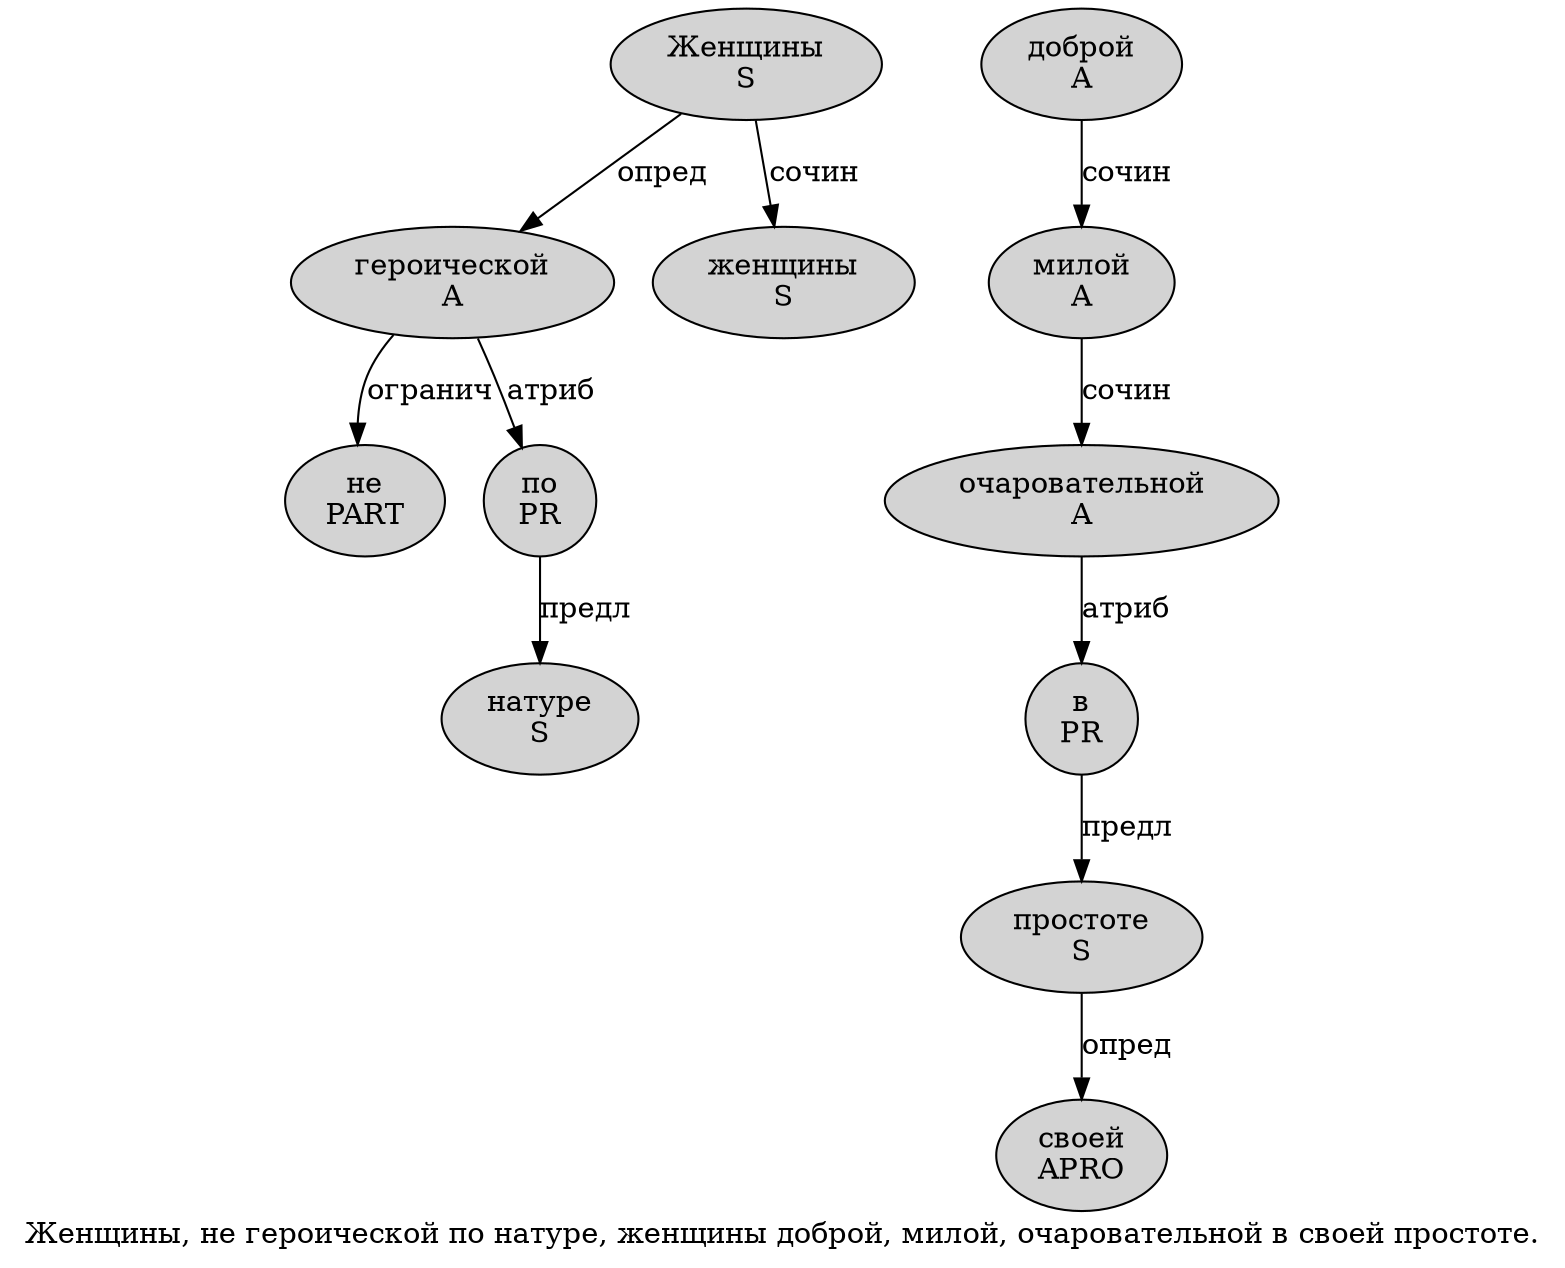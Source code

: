 digraph SENTENCE_1158 {
	graph [label="Женщины, не героической по натуре, женщины доброй, милой, очаровательной в своей простоте."]
	node [style=filled]
		0 [label="Женщины
S" color="" fillcolor=lightgray penwidth=1 shape=ellipse]
		2 [label="не
PART" color="" fillcolor=lightgray penwidth=1 shape=ellipse]
		3 [label="героической
A" color="" fillcolor=lightgray penwidth=1 shape=ellipse]
		4 [label="по
PR" color="" fillcolor=lightgray penwidth=1 shape=ellipse]
		5 [label="натуре
S" color="" fillcolor=lightgray penwidth=1 shape=ellipse]
		7 [label="женщины
S" color="" fillcolor=lightgray penwidth=1 shape=ellipse]
		8 [label="доброй
A" color="" fillcolor=lightgray penwidth=1 shape=ellipse]
		10 [label="милой
A" color="" fillcolor=lightgray penwidth=1 shape=ellipse]
		12 [label="очаровательной
A" color="" fillcolor=lightgray penwidth=1 shape=ellipse]
		13 [label="в
PR" color="" fillcolor=lightgray penwidth=1 shape=ellipse]
		14 [label="своей
APRO" color="" fillcolor=lightgray penwidth=1 shape=ellipse]
		15 [label="простоте
S" color="" fillcolor=lightgray penwidth=1 shape=ellipse]
			0 -> 3 [label="опред"]
			0 -> 7 [label="сочин"]
			13 -> 15 [label="предл"]
			3 -> 2 [label="огранич"]
			3 -> 4 [label="атриб"]
			12 -> 13 [label="атриб"]
			8 -> 10 [label="сочин"]
			10 -> 12 [label="сочин"]
			4 -> 5 [label="предл"]
			15 -> 14 [label="опред"]
}